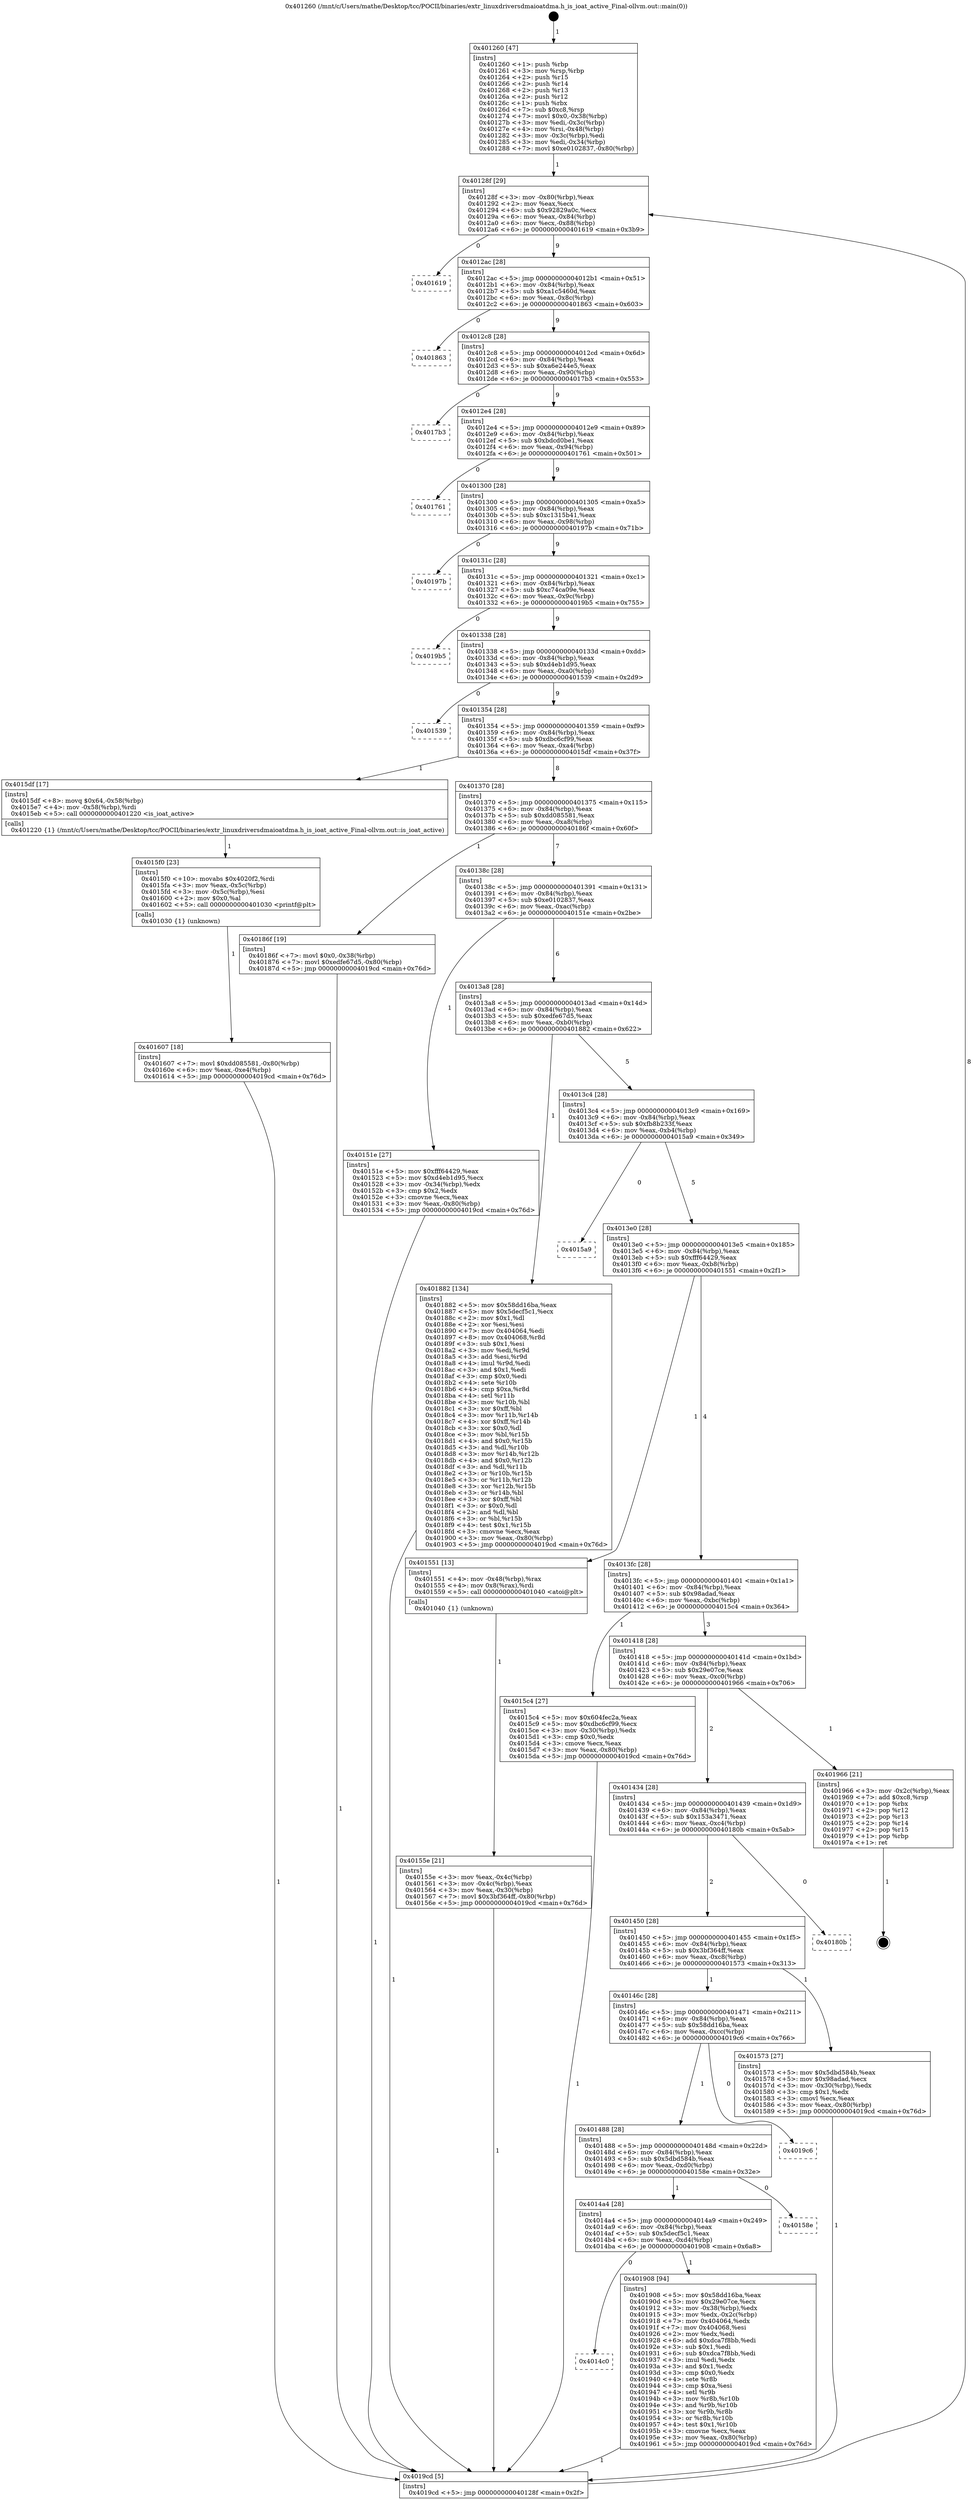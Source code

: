 digraph "0x401260" {
  label = "0x401260 (/mnt/c/Users/mathe/Desktop/tcc/POCII/binaries/extr_linuxdriversdmaioatdma.h_is_ioat_active_Final-ollvm.out::main(0))"
  labelloc = "t"
  node[shape=record]

  Entry [label="",width=0.3,height=0.3,shape=circle,fillcolor=black,style=filled]
  "0x40128f" [label="{
     0x40128f [29]\l
     | [instrs]\l
     &nbsp;&nbsp;0x40128f \<+3\>: mov -0x80(%rbp),%eax\l
     &nbsp;&nbsp;0x401292 \<+2\>: mov %eax,%ecx\l
     &nbsp;&nbsp;0x401294 \<+6\>: sub $0x92829a0c,%ecx\l
     &nbsp;&nbsp;0x40129a \<+6\>: mov %eax,-0x84(%rbp)\l
     &nbsp;&nbsp;0x4012a0 \<+6\>: mov %ecx,-0x88(%rbp)\l
     &nbsp;&nbsp;0x4012a6 \<+6\>: je 0000000000401619 \<main+0x3b9\>\l
  }"]
  "0x401619" [label="{
     0x401619\l
  }", style=dashed]
  "0x4012ac" [label="{
     0x4012ac [28]\l
     | [instrs]\l
     &nbsp;&nbsp;0x4012ac \<+5\>: jmp 00000000004012b1 \<main+0x51\>\l
     &nbsp;&nbsp;0x4012b1 \<+6\>: mov -0x84(%rbp),%eax\l
     &nbsp;&nbsp;0x4012b7 \<+5\>: sub $0xa1c5460d,%eax\l
     &nbsp;&nbsp;0x4012bc \<+6\>: mov %eax,-0x8c(%rbp)\l
     &nbsp;&nbsp;0x4012c2 \<+6\>: je 0000000000401863 \<main+0x603\>\l
  }"]
  Exit [label="",width=0.3,height=0.3,shape=circle,fillcolor=black,style=filled,peripheries=2]
  "0x401863" [label="{
     0x401863\l
  }", style=dashed]
  "0x4012c8" [label="{
     0x4012c8 [28]\l
     | [instrs]\l
     &nbsp;&nbsp;0x4012c8 \<+5\>: jmp 00000000004012cd \<main+0x6d\>\l
     &nbsp;&nbsp;0x4012cd \<+6\>: mov -0x84(%rbp),%eax\l
     &nbsp;&nbsp;0x4012d3 \<+5\>: sub $0xa6e244e5,%eax\l
     &nbsp;&nbsp;0x4012d8 \<+6\>: mov %eax,-0x90(%rbp)\l
     &nbsp;&nbsp;0x4012de \<+6\>: je 00000000004017b3 \<main+0x553\>\l
  }"]
  "0x4014c0" [label="{
     0x4014c0\l
  }", style=dashed]
  "0x4017b3" [label="{
     0x4017b3\l
  }", style=dashed]
  "0x4012e4" [label="{
     0x4012e4 [28]\l
     | [instrs]\l
     &nbsp;&nbsp;0x4012e4 \<+5\>: jmp 00000000004012e9 \<main+0x89\>\l
     &nbsp;&nbsp;0x4012e9 \<+6\>: mov -0x84(%rbp),%eax\l
     &nbsp;&nbsp;0x4012ef \<+5\>: sub $0xbdcd0be1,%eax\l
     &nbsp;&nbsp;0x4012f4 \<+6\>: mov %eax,-0x94(%rbp)\l
     &nbsp;&nbsp;0x4012fa \<+6\>: je 0000000000401761 \<main+0x501\>\l
  }"]
  "0x401908" [label="{
     0x401908 [94]\l
     | [instrs]\l
     &nbsp;&nbsp;0x401908 \<+5\>: mov $0x58dd16ba,%eax\l
     &nbsp;&nbsp;0x40190d \<+5\>: mov $0x29e07ce,%ecx\l
     &nbsp;&nbsp;0x401912 \<+3\>: mov -0x38(%rbp),%edx\l
     &nbsp;&nbsp;0x401915 \<+3\>: mov %edx,-0x2c(%rbp)\l
     &nbsp;&nbsp;0x401918 \<+7\>: mov 0x404064,%edx\l
     &nbsp;&nbsp;0x40191f \<+7\>: mov 0x404068,%esi\l
     &nbsp;&nbsp;0x401926 \<+2\>: mov %edx,%edi\l
     &nbsp;&nbsp;0x401928 \<+6\>: add $0xdca7f8bb,%edi\l
     &nbsp;&nbsp;0x40192e \<+3\>: sub $0x1,%edi\l
     &nbsp;&nbsp;0x401931 \<+6\>: sub $0xdca7f8bb,%edi\l
     &nbsp;&nbsp;0x401937 \<+3\>: imul %edi,%edx\l
     &nbsp;&nbsp;0x40193a \<+3\>: and $0x1,%edx\l
     &nbsp;&nbsp;0x40193d \<+3\>: cmp $0x0,%edx\l
     &nbsp;&nbsp;0x401940 \<+4\>: sete %r8b\l
     &nbsp;&nbsp;0x401944 \<+3\>: cmp $0xa,%esi\l
     &nbsp;&nbsp;0x401947 \<+4\>: setl %r9b\l
     &nbsp;&nbsp;0x40194b \<+3\>: mov %r8b,%r10b\l
     &nbsp;&nbsp;0x40194e \<+3\>: and %r9b,%r10b\l
     &nbsp;&nbsp;0x401951 \<+3\>: xor %r9b,%r8b\l
     &nbsp;&nbsp;0x401954 \<+3\>: or %r8b,%r10b\l
     &nbsp;&nbsp;0x401957 \<+4\>: test $0x1,%r10b\l
     &nbsp;&nbsp;0x40195b \<+3\>: cmovne %ecx,%eax\l
     &nbsp;&nbsp;0x40195e \<+3\>: mov %eax,-0x80(%rbp)\l
     &nbsp;&nbsp;0x401961 \<+5\>: jmp 00000000004019cd \<main+0x76d\>\l
  }"]
  "0x401761" [label="{
     0x401761\l
  }", style=dashed]
  "0x401300" [label="{
     0x401300 [28]\l
     | [instrs]\l
     &nbsp;&nbsp;0x401300 \<+5\>: jmp 0000000000401305 \<main+0xa5\>\l
     &nbsp;&nbsp;0x401305 \<+6\>: mov -0x84(%rbp),%eax\l
     &nbsp;&nbsp;0x40130b \<+5\>: sub $0xc1315b41,%eax\l
     &nbsp;&nbsp;0x401310 \<+6\>: mov %eax,-0x98(%rbp)\l
     &nbsp;&nbsp;0x401316 \<+6\>: je 000000000040197b \<main+0x71b\>\l
  }"]
  "0x4014a4" [label="{
     0x4014a4 [28]\l
     | [instrs]\l
     &nbsp;&nbsp;0x4014a4 \<+5\>: jmp 00000000004014a9 \<main+0x249\>\l
     &nbsp;&nbsp;0x4014a9 \<+6\>: mov -0x84(%rbp),%eax\l
     &nbsp;&nbsp;0x4014af \<+5\>: sub $0x5decf5c1,%eax\l
     &nbsp;&nbsp;0x4014b4 \<+6\>: mov %eax,-0xd4(%rbp)\l
     &nbsp;&nbsp;0x4014ba \<+6\>: je 0000000000401908 \<main+0x6a8\>\l
  }"]
  "0x40197b" [label="{
     0x40197b\l
  }", style=dashed]
  "0x40131c" [label="{
     0x40131c [28]\l
     | [instrs]\l
     &nbsp;&nbsp;0x40131c \<+5\>: jmp 0000000000401321 \<main+0xc1\>\l
     &nbsp;&nbsp;0x401321 \<+6\>: mov -0x84(%rbp),%eax\l
     &nbsp;&nbsp;0x401327 \<+5\>: sub $0xc74ca09e,%eax\l
     &nbsp;&nbsp;0x40132c \<+6\>: mov %eax,-0x9c(%rbp)\l
     &nbsp;&nbsp;0x401332 \<+6\>: je 00000000004019b5 \<main+0x755\>\l
  }"]
  "0x40158e" [label="{
     0x40158e\l
  }", style=dashed]
  "0x4019b5" [label="{
     0x4019b5\l
  }", style=dashed]
  "0x401338" [label="{
     0x401338 [28]\l
     | [instrs]\l
     &nbsp;&nbsp;0x401338 \<+5\>: jmp 000000000040133d \<main+0xdd\>\l
     &nbsp;&nbsp;0x40133d \<+6\>: mov -0x84(%rbp),%eax\l
     &nbsp;&nbsp;0x401343 \<+5\>: sub $0xd4eb1d95,%eax\l
     &nbsp;&nbsp;0x401348 \<+6\>: mov %eax,-0xa0(%rbp)\l
     &nbsp;&nbsp;0x40134e \<+6\>: je 0000000000401539 \<main+0x2d9\>\l
  }"]
  "0x401488" [label="{
     0x401488 [28]\l
     | [instrs]\l
     &nbsp;&nbsp;0x401488 \<+5\>: jmp 000000000040148d \<main+0x22d\>\l
     &nbsp;&nbsp;0x40148d \<+6\>: mov -0x84(%rbp),%eax\l
     &nbsp;&nbsp;0x401493 \<+5\>: sub $0x5dbd584b,%eax\l
     &nbsp;&nbsp;0x401498 \<+6\>: mov %eax,-0xd0(%rbp)\l
     &nbsp;&nbsp;0x40149e \<+6\>: je 000000000040158e \<main+0x32e\>\l
  }"]
  "0x401539" [label="{
     0x401539\l
  }", style=dashed]
  "0x401354" [label="{
     0x401354 [28]\l
     | [instrs]\l
     &nbsp;&nbsp;0x401354 \<+5\>: jmp 0000000000401359 \<main+0xf9\>\l
     &nbsp;&nbsp;0x401359 \<+6\>: mov -0x84(%rbp),%eax\l
     &nbsp;&nbsp;0x40135f \<+5\>: sub $0xdbc6cf99,%eax\l
     &nbsp;&nbsp;0x401364 \<+6\>: mov %eax,-0xa4(%rbp)\l
     &nbsp;&nbsp;0x40136a \<+6\>: je 00000000004015df \<main+0x37f\>\l
  }"]
  "0x4019c6" [label="{
     0x4019c6\l
  }", style=dashed]
  "0x4015df" [label="{
     0x4015df [17]\l
     | [instrs]\l
     &nbsp;&nbsp;0x4015df \<+8\>: movq $0x64,-0x58(%rbp)\l
     &nbsp;&nbsp;0x4015e7 \<+4\>: mov -0x58(%rbp),%rdi\l
     &nbsp;&nbsp;0x4015eb \<+5\>: call 0000000000401220 \<is_ioat_active\>\l
     | [calls]\l
     &nbsp;&nbsp;0x401220 \{1\} (/mnt/c/Users/mathe/Desktop/tcc/POCII/binaries/extr_linuxdriversdmaioatdma.h_is_ioat_active_Final-ollvm.out::is_ioat_active)\l
  }"]
  "0x401370" [label="{
     0x401370 [28]\l
     | [instrs]\l
     &nbsp;&nbsp;0x401370 \<+5\>: jmp 0000000000401375 \<main+0x115\>\l
     &nbsp;&nbsp;0x401375 \<+6\>: mov -0x84(%rbp),%eax\l
     &nbsp;&nbsp;0x40137b \<+5\>: sub $0xdd085581,%eax\l
     &nbsp;&nbsp;0x401380 \<+6\>: mov %eax,-0xa8(%rbp)\l
     &nbsp;&nbsp;0x401386 \<+6\>: je 000000000040186f \<main+0x60f\>\l
  }"]
  "0x401607" [label="{
     0x401607 [18]\l
     | [instrs]\l
     &nbsp;&nbsp;0x401607 \<+7\>: movl $0xdd085581,-0x80(%rbp)\l
     &nbsp;&nbsp;0x40160e \<+6\>: mov %eax,-0xe4(%rbp)\l
     &nbsp;&nbsp;0x401614 \<+5\>: jmp 00000000004019cd \<main+0x76d\>\l
  }"]
  "0x40186f" [label="{
     0x40186f [19]\l
     | [instrs]\l
     &nbsp;&nbsp;0x40186f \<+7\>: movl $0x0,-0x38(%rbp)\l
     &nbsp;&nbsp;0x401876 \<+7\>: movl $0xedfe67d5,-0x80(%rbp)\l
     &nbsp;&nbsp;0x40187d \<+5\>: jmp 00000000004019cd \<main+0x76d\>\l
  }"]
  "0x40138c" [label="{
     0x40138c [28]\l
     | [instrs]\l
     &nbsp;&nbsp;0x40138c \<+5\>: jmp 0000000000401391 \<main+0x131\>\l
     &nbsp;&nbsp;0x401391 \<+6\>: mov -0x84(%rbp),%eax\l
     &nbsp;&nbsp;0x401397 \<+5\>: sub $0xe0102837,%eax\l
     &nbsp;&nbsp;0x40139c \<+6\>: mov %eax,-0xac(%rbp)\l
     &nbsp;&nbsp;0x4013a2 \<+6\>: je 000000000040151e \<main+0x2be\>\l
  }"]
  "0x4015f0" [label="{
     0x4015f0 [23]\l
     | [instrs]\l
     &nbsp;&nbsp;0x4015f0 \<+10\>: movabs $0x4020f2,%rdi\l
     &nbsp;&nbsp;0x4015fa \<+3\>: mov %eax,-0x5c(%rbp)\l
     &nbsp;&nbsp;0x4015fd \<+3\>: mov -0x5c(%rbp),%esi\l
     &nbsp;&nbsp;0x401600 \<+2\>: mov $0x0,%al\l
     &nbsp;&nbsp;0x401602 \<+5\>: call 0000000000401030 \<printf@plt\>\l
     | [calls]\l
     &nbsp;&nbsp;0x401030 \{1\} (unknown)\l
  }"]
  "0x40151e" [label="{
     0x40151e [27]\l
     | [instrs]\l
     &nbsp;&nbsp;0x40151e \<+5\>: mov $0xfff64429,%eax\l
     &nbsp;&nbsp;0x401523 \<+5\>: mov $0xd4eb1d95,%ecx\l
     &nbsp;&nbsp;0x401528 \<+3\>: mov -0x34(%rbp),%edx\l
     &nbsp;&nbsp;0x40152b \<+3\>: cmp $0x2,%edx\l
     &nbsp;&nbsp;0x40152e \<+3\>: cmovne %ecx,%eax\l
     &nbsp;&nbsp;0x401531 \<+3\>: mov %eax,-0x80(%rbp)\l
     &nbsp;&nbsp;0x401534 \<+5\>: jmp 00000000004019cd \<main+0x76d\>\l
  }"]
  "0x4013a8" [label="{
     0x4013a8 [28]\l
     | [instrs]\l
     &nbsp;&nbsp;0x4013a8 \<+5\>: jmp 00000000004013ad \<main+0x14d\>\l
     &nbsp;&nbsp;0x4013ad \<+6\>: mov -0x84(%rbp),%eax\l
     &nbsp;&nbsp;0x4013b3 \<+5\>: sub $0xedfe67d5,%eax\l
     &nbsp;&nbsp;0x4013b8 \<+6\>: mov %eax,-0xb0(%rbp)\l
     &nbsp;&nbsp;0x4013be \<+6\>: je 0000000000401882 \<main+0x622\>\l
  }"]
  "0x4019cd" [label="{
     0x4019cd [5]\l
     | [instrs]\l
     &nbsp;&nbsp;0x4019cd \<+5\>: jmp 000000000040128f \<main+0x2f\>\l
  }"]
  "0x401260" [label="{
     0x401260 [47]\l
     | [instrs]\l
     &nbsp;&nbsp;0x401260 \<+1\>: push %rbp\l
     &nbsp;&nbsp;0x401261 \<+3\>: mov %rsp,%rbp\l
     &nbsp;&nbsp;0x401264 \<+2\>: push %r15\l
     &nbsp;&nbsp;0x401266 \<+2\>: push %r14\l
     &nbsp;&nbsp;0x401268 \<+2\>: push %r13\l
     &nbsp;&nbsp;0x40126a \<+2\>: push %r12\l
     &nbsp;&nbsp;0x40126c \<+1\>: push %rbx\l
     &nbsp;&nbsp;0x40126d \<+7\>: sub $0xc8,%rsp\l
     &nbsp;&nbsp;0x401274 \<+7\>: movl $0x0,-0x38(%rbp)\l
     &nbsp;&nbsp;0x40127b \<+3\>: mov %edi,-0x3c(%rbp)\l
     &nbsp;&nbsp;0x40127e \<+4\>: mov %rsi,-0x48(%rbp)\l
     &nbsp;&nbsp;0x401282 \<+3\>: mov -0x3c(%rbp),%edi\l
     &nbsp;&nbsp;0x401285 \<+3\>: mov %edi,-0x34(%rbp)\l
     &nbsp;&nbsp;0x401288 \<+7\>: movl $0xe0102837,-0x80(%rbp)\l
  }"]
  "0x40146c" [label="{
     0x40146c [28]\l
     | [instrs]\l
     &nbsp;&nbsp;0x40146c \<+5\>: jmp 0000000000401471 \<main+0x211\>\l
     &nbsp;&nbsp;0x401471 \<+6\>: mov -0x84(%rbp),%eax\l
     &nbsp;&nbsp;0x401477 \<+5\>: sub $0x58dd16ba,%eax\l
     &nbsp;&nbsp;0x40147c \<+6\>: mov %eax,-0xcc(%rbp)\l
     &nbsp;&nbsp;0x401482 \<+6\>: je 00000000004019c6 \<main+0x766\>\l
  }"]
  "0x401882" [label="{
     0x401882 [134]\l
     | [instrs]\l
     &nbsp;&nbsp;0x401882 \<+5\>: mov $0x58dd16ba,%eax\l
     &nbsp;&nbsp;0x401887 \<+5\>: mov $0x5decf5c1,%ecx\l
     &nbsp;&nbsp;0x40188c \<+2\>: mov $0x1,%dl\l
     &nbsp;&nbsp;0x40188e \<+2\>: xor %esi,%esi\l
     &nbsp;&nbsp;0x401890 \<+7\>: mov 0x404064,%edi\l
     &nbsp;&nbsp;0x401897 \<+8\>: mov 0x404068,%r8d\l
     &nbsp;&nbsp;0x40189f \<+3\>: sub $0x1,%esi\l
     &nbsp;&nbsp;0x4018a2 \<+3\>: mov %edi,%r9d\l
     &nbsp;&nbsp;0x4018a5 \<+3\>: add %esi,%r9d\l
     &nbsp;&nbsp;0x4018a8 \<+4\>: imul %r9d,%edi\l
     &nbsp;&nbsp;0x4018ac \<+3\>: and $0x1,%edi\l
     &nbsp;&nbsp;0x4018af \<+3\>: cmp $0x0,%edi\l
     &nbsp;&nbsp;0x4018b2 \<+4\>: sete %r10b\l
     &nbsp;&nbsp;0x4018b6 \<+4\>: cmp $0xa,%r8d\l
     &nbsp;&nbsp;0x4018ba \<+4\>: setl %r11b\l
     &nbsp;&nbsp;0x4018be \<+3\>: mov %r10b,%bl\l
     &nbsp;&nbsp;0x4018c1 \<+3\>: xor $0xff,%bl\l
     &nbsp;&nbsp;0x4018c4 \<+3\>: mov %r11b,%r14b\l
     &nbsp;&nbsp;0x4018c7 \<+4\>: xor $0xff,%r14b\l
     &nbsp;&nbsp;0x4018cb \<+3\>: xor $0x0,%dl\l
     &nbsp;&nbsp;0x4018ce \<+3\>: mov %bl,%r15b\l
     &nbsp;&nbsp;0x4018d1 \<+4\>: and $0x0,%r15b\l
     &nbsp;&nbsp;0x4018d5 \<+3\>: and %dl,%r10b\l
     &nbsp;&nbsp;0x4018d8 \<+3\>: mov %r14b,%r12b\l
     &nbsp;&nbsp;0x4018db \<+4\>: and $0x0,%r12b\l
     &nbsp;&nbsp;0x4018df \<+3\>: and %dl,%r11b\l
     &nbsp;&nbsp;0x4018e2 \<+3\>: or %r10b,%r15b\l
     &nbsp;&nbsp;0x4018e5 \<+3\>: or %r11b,%r12b\l
     &nbsp;&nbsp;0x4018e8 \<+3\>: xor %r12b,%r15b\l
     &nbsp;&nbsp;0x4018eb \<+3\>: or %r14b,%bl\l
     &nbsp;&nbsp;0x4018ee \<+3\>: xor $0xff,%bl\l
     &nbsp;&nbsp;0x4018f1 \<+3\>: or $0x0,%dl\l
     &nbsp;&nbsp;0x4018f4 \<+2\>: and %dl,%bl\l
     &nbsp;&nbsp;0x4018f6 \<+3\>: or %bl,%r15b\l
     &nbsp;&nbsp;0x4018f9 \<+4\>: test $0x1,%r15b\l
     &nbsp;&nbsp;0x4018fd \<+3\>: cmovne %ecx,%eax\l
     &nbsp;&nbsp;0x401900 \<+3\>: mov %eax,-0x80(%rbp)\l
     &nbsp;&nbsp;0x401903 \<+5\>: jmp 00000000004019cd \<main+0x76d\>\l
  }"]
  "0x4013c4" [label="{
     0x4013c4 [28]\l
     | [instrs]\l
     &nbsp;&nbsp;0x4013c4 \<+5\>: jmp 00000000004013c9 \<main+0x169\>\l
     &nbsp;&nbsp;0x4013c9 \<+6\>: mov -0x84(%rbp),%eax\l
     &nbsp;&nbsp;0x4013cf \<+5\>: sub $0xfb8b233f,%eax\l
     &nbsp;&nbsp;0x4013d4 \<+6\>: mov %eax,-0xb4(%rbp)\l
     &nbsp;&nbsp;0x4013da \<+6\>: je 00000000004015a9 \<main+0x349\>\l
  }"]
  "0x401573" [label="{
     0x401573 [27]\l
     | [instrs]\l
     &nbsp;&nbsp;0x401573 \<+5\>: mov $0x5dbd584b,%eax\l
     &nbsp;&nbsp;0x401578 \<+5\>: mov $0x98adad,%ecx\l
     &nbsp;&nbsp;0x40157d \<+3\>: mov -0x30(%rbp),%edx\l
     &nbsp;&nbsp;0x401580 \<+3\>: cmp $0x1,%edx\l
     &nbsp;&nbsp;0x401583 \<+3\>: cmovl %ecx,%eax\l
     &nbsp;&nbsp;0x401586 \<+3\>: mov %eax,-0x80(%rbp)\l
     &nbsp;&nbsp;0x401589 \<+5\>: jmp 00000000004019cd \<main+0x76d\>\l
  }"]
  "0x4015a9" [label="{
     0x4015a9\l
  }", style=dashed]
  "0x4013e0" [label="{
     0x4013e0 [28]\l
     | [instrs]\l
     &nbsp;&nbsp;0x4013e0 \<+5\>: jmp 00000000004013e5 \<main+0x185\>\l
     &nbsp;&nbsp;0x4013e5 \<+6\>: mov -0x84(%rbp),%eax\l
     &nbsp;&nbsp;0x4013eb \<+5\>: sub $0xfff64429,%eax\l
     &nbsp;&nbsp;0x4013f0 \<+6\>: mov %eax,-0xb8(%rbp)\l
     &nbsp;&nbsp;0x4013f6 \<+6\>: je 0000000000401551 \<main+0x2f1\>\l
  }"]
  "0x401450" [label="{
     0x401450 [28]\l
     | [instrs]\l
     &nbsp;&nbsp;0x401450 \<+5\>: jmp 0000000000401455 \<main+0x1f5\>\l
     &nbsp;&nbsp;0x401455 \<+6\>: mov -0x84(%rbp),%eax\l
     &nbsp;&nbsp;0x40145b \<+5\>: sub $0x3bf364ff,%eax\l
     &nbsp;&nbsp;0x401460 \<+6\>: mov %eax,-0xc8(%rbp)\l
     &nbsp;&nbsp;0x401466 \<+6\>: je 0000000000401573 \<main+0x313\>\l
  }"]
  "0x401551" [label="{
     0x401551 [13]\l
     | [instrs]\l
     &nbsp;&nbsp;0x401551 \<+4\>: mov -0x48(%rbp),%rax\l
     &nbsp;&nbsp;0x401555 \<+4\>: mov 0x8(%rax),%rdi\l
     &nbsp;&nbsp;0x401559 \<+5\>: call 0000000000401040 \<atoi@plt\>\l
     | [calls]\l
     &nbsp;&nbsp;0x401040 \{1\} (unknown)\l
  }"]
  "0x4013fc" [label="{
     0x4013fc [28]\l
     | [instrs]\l
     &nbsp;&nbsp;0x4013fc \<+5\>: jmp 0000000000401401 \<main+0x1a1\>\l
     &nbsp;&nbsp;0x401401 \<+6\>: mov -0x84(%rbp),%eax\l
     &nbsp;&nbsp;0x401407 \<+5\>: sub $0x98adad,%eax\l
     &nbsp;&nbsp;0x40140c \<+6\>: mov %eax,-0xbc(%rbp)\l
     &nbsp;&nbsp;0x401412 \<+6\>: je 00000000004015c4 \<main+0x364\>\l
  }"]
  "0x40155e" [label="{
     0x40155e [21]\l
     | [instrs]\l
     &nbsp;&nbsp;0x40155e \<+3\>: mov %eax,-0x4c(%rbp)\l
     &nbsp;&nbsp;0x401561 \<+3\>: mov -0x4c(%rbp),%eax\l
     &nbsp;&nbsp;0x401564 \<+3\>: mov %eax,-0x30(%rbp)\l
     &nbsp;&nbsp;0x401567 \<+7\>: movl $0x3bf364ff,-0x80(%rbp)\l
     &nbsp;&nbsp;0x40156e \<+5\>: jmp 00000000004019cd \<main+0x76d\>\l
  }"]
  "0x40180b" [label="{
     0x40180b\l
  }", style=dashed]
  "0x4015c4" [label="{
     0x4015c4 [27]\l
     | [instrs]\l
     &nbsp;&nbsp;0x4015c4 \<+5\>: mov $0x604fec2a,%eax\l
     &nbsp;&nbsp;0x4015c9 \<+5\>: mov $0xdbc6cf99,%ecx\l
     &nbsp;&nbsp;0x4015ce \<+3\>: mov -0x30(%rbp),%edx\l
     &nbsp;&nbsp;0x4015d1 \<+3\>: cmp $0x0,%edx\l
     &nbsp;&nbsp;0x4015d4 \<+3\>: cmove %ecx,%eax\l
     &nbsp;&nbsp;0x4015d7 \<+3\>: mov %eax,-0x80(%rbp)\l
     &nbsp;&nbsp;0x4015da \<+5\>: jmp 00000000004019cd \<main+0x76d\>\l
  }"]
  "0x401418" [label="{
     0x401418 [28]\l
     | [instrs]\l
     &nbsp;&nbsp;0x401418 \<+5\>: jmp 000000000040141d \<main+0x1bd\>\l
     &nbsp;&nbsp;0x40141d \<+6\>: mov -0x84(%rbp),%eax\l
     &nbsp;&nbsp;0x401423 \<+5\>: sub $0x29e07ce,%eax\l
     &nbsp;&nbsp;0x401428 \<+6\>: mov %eax,-0xc0(%rbp)\l
     &nbsp;&nbsp;0x40142e \<+6\>: je 0000000000401966 \<main+0x706\>\l
  }"]
  "0x401434" [label="{
     0x401434 [28]\l
     | [instrs]\l
     &nbsp;&nbsp;0x401434 \<+5\>: jmp 0000000000401439 \<main+0x1d9\>\l
     &nbsp;&nbsp;0x401439 \<+6\>: mov -0x84(%rbp),%eax\l
     &nbsp;&nbsp;0x40143f \<+5\>: sub $0x153a3471,%eax\l
     &nbsp;&nbsp;0x401444 \<+6\>: mov %eax,-0xc4(%rbp)\l
     &nbsp;&nbsp;0x40144a \<+6\>: je 000000000040180b \<main+0x5ab\>\l
  }"]
  "0x401966" [label="{
     0x401966 [21]\l
     | [instrs]\l
     &nbsp;&nbsp;0x401966 \<+3\>: mov -0x2c(%rbp),%eax\l
     &nbsp;&nbsp;0x401969 \<+7\>: add $0xc8,%rsp\l
     &nbsp;&nbsp;0x401970 \<+1\>: pop %rbx\l
     &nbsp;&nbsp;0x401971 \<+2\>: pop %r12\l
     &nbsp;&nbsp;0x401973 \<+2\>: pop %r13\l
     &nbsp;&nbsp;0x401975 \<+2\>: pop %r14\l
     &nbsp;&nbsp;0x401977 \<+2\>: pop %r15\l
     &nbsp;&nbsp;0x401979 \<+1\>: pop %rbp\l
     &nbsp;&nbsp;0x40197a \<+1\>: ret\l
  }"]
  Entry -> "0x401260" [label=" 1"]
  "0x40128f" -> "0x401619" [label=" 0"]
  "0x40128f" -> "0x4012ac" [label=" 9"]
  "0x401966" -> Exit [label=" 1"]
  "0x4012ac" -> "0x401863" [label=" 0"]
  "0x4012ac" -> "0x4012c8" [label=" 9"]
  "0x401908" -> "0x4019cd" [label=" 1"]
  "0x4012c8" -> "0x4017b3" [label=" 0"]
  "0x4012c8" -> "0x4012e4" [label=" 9"]
  "0x4014a4" -> "0x4014c0" [label=" 0"]
  "0x4012e4" -> "0x401761" [label=" 0"]
  "0x4012e4" -> "0x401300" [label=" 9"]
  "0x4014a4" -> "0x401908" [label=" 1"]
  "0x401300" -> "0x40197b" [label=" 0"]
  "0x401300" -> "0x40131c" [label=" 9"]
  "0x401488" -> "0x4014a4" [label=" 1"]
  "0x40131c" -> "0x4019b5" [label=" 0"]
  "0x40131c" -> "0x401338" [label=" 9"]
  "0x401488" -> "0x40158e" [label=" 0"]
  "0x401338" -> "0x401539" [label=" 0"]
  "0x401338" -> "0x401354" [label=" 9"]
  "0x40146c" -> "0x401488" [label=" 1"]
  "0x401354" -> "0x4015df" [label=" 1"]
  "0x401354" -> "0x401370" [label=" 8"]
  "0x40146c" -> "0x4019c6" [label=" 0"]
  "0x401370" -> "0x40186f" [label=" 1"]
  "0x401370" -> "0x40138c" [label=" 7"]
  "0x401882" -> "0x4019cd" [label=" 1"]
  "0x40138c" -> "0x40151e" [label=" 1"]
  "0x40138c" -> "0x4013a8" [label=" 6"]
  "0x40151e" -> "0x4019cd" [label=" 1"]
  "0x401260" -> "0x40128f" [label=" 1"]
  "0x4019cd" -> "0x40128f" [label=" 8"]
  "0x40186f" -> "0x4019cd" [label=" 1"]
  "0x4013a8" -> "0x401882" [label=" 1"]
  "0x4013a8" -> "0x4013c4" [label=" 5"]
  "0x401607" -> "0x4019cd" [label=" 1"]
  "0x4013c4" -> "0x4015a9" [label=" 0"]
  "0x4013c4" -> "0x4013e0" [label=" 5"]
  "0x4015f0" -> "0x401607" [label=" 1"]
  "0x4013e0" -> "0x401551" [label=" 1"]
  "0x4013e0" -> "0x4013fc" [label=" 4"]
  "0x401551" -> "0x40155e" [label=" 1"]
  "0x40155e" -> "0x4019cd" [label=" 1"]
  "0x4015c4" -> "0x4019cd" [label=" 1"]
  "0x4013fc" -> "0x4015c4" [label=" 1"]
  "0x4013fc" -> "0x401418" [label=" 3"]
  "0x401573" -> "0x4019cd" [label=" 1"]
  "0x401418" -> "0x401966" [label=" 1"]
  "0x401418" -> "0x401434" [label=" 2"]
  "0x401450" -> "0x40146c" [label=" 1"]
  "0x401434" -> "0x40180b" [label=" 0"]
  "0x401434" -> "0x401450" [label=" 2"]
  "0x4015df" -> "0x4015f0" [label=" 1"]
  "0x401450" -> "0x401573" [label=" 1"]
}
